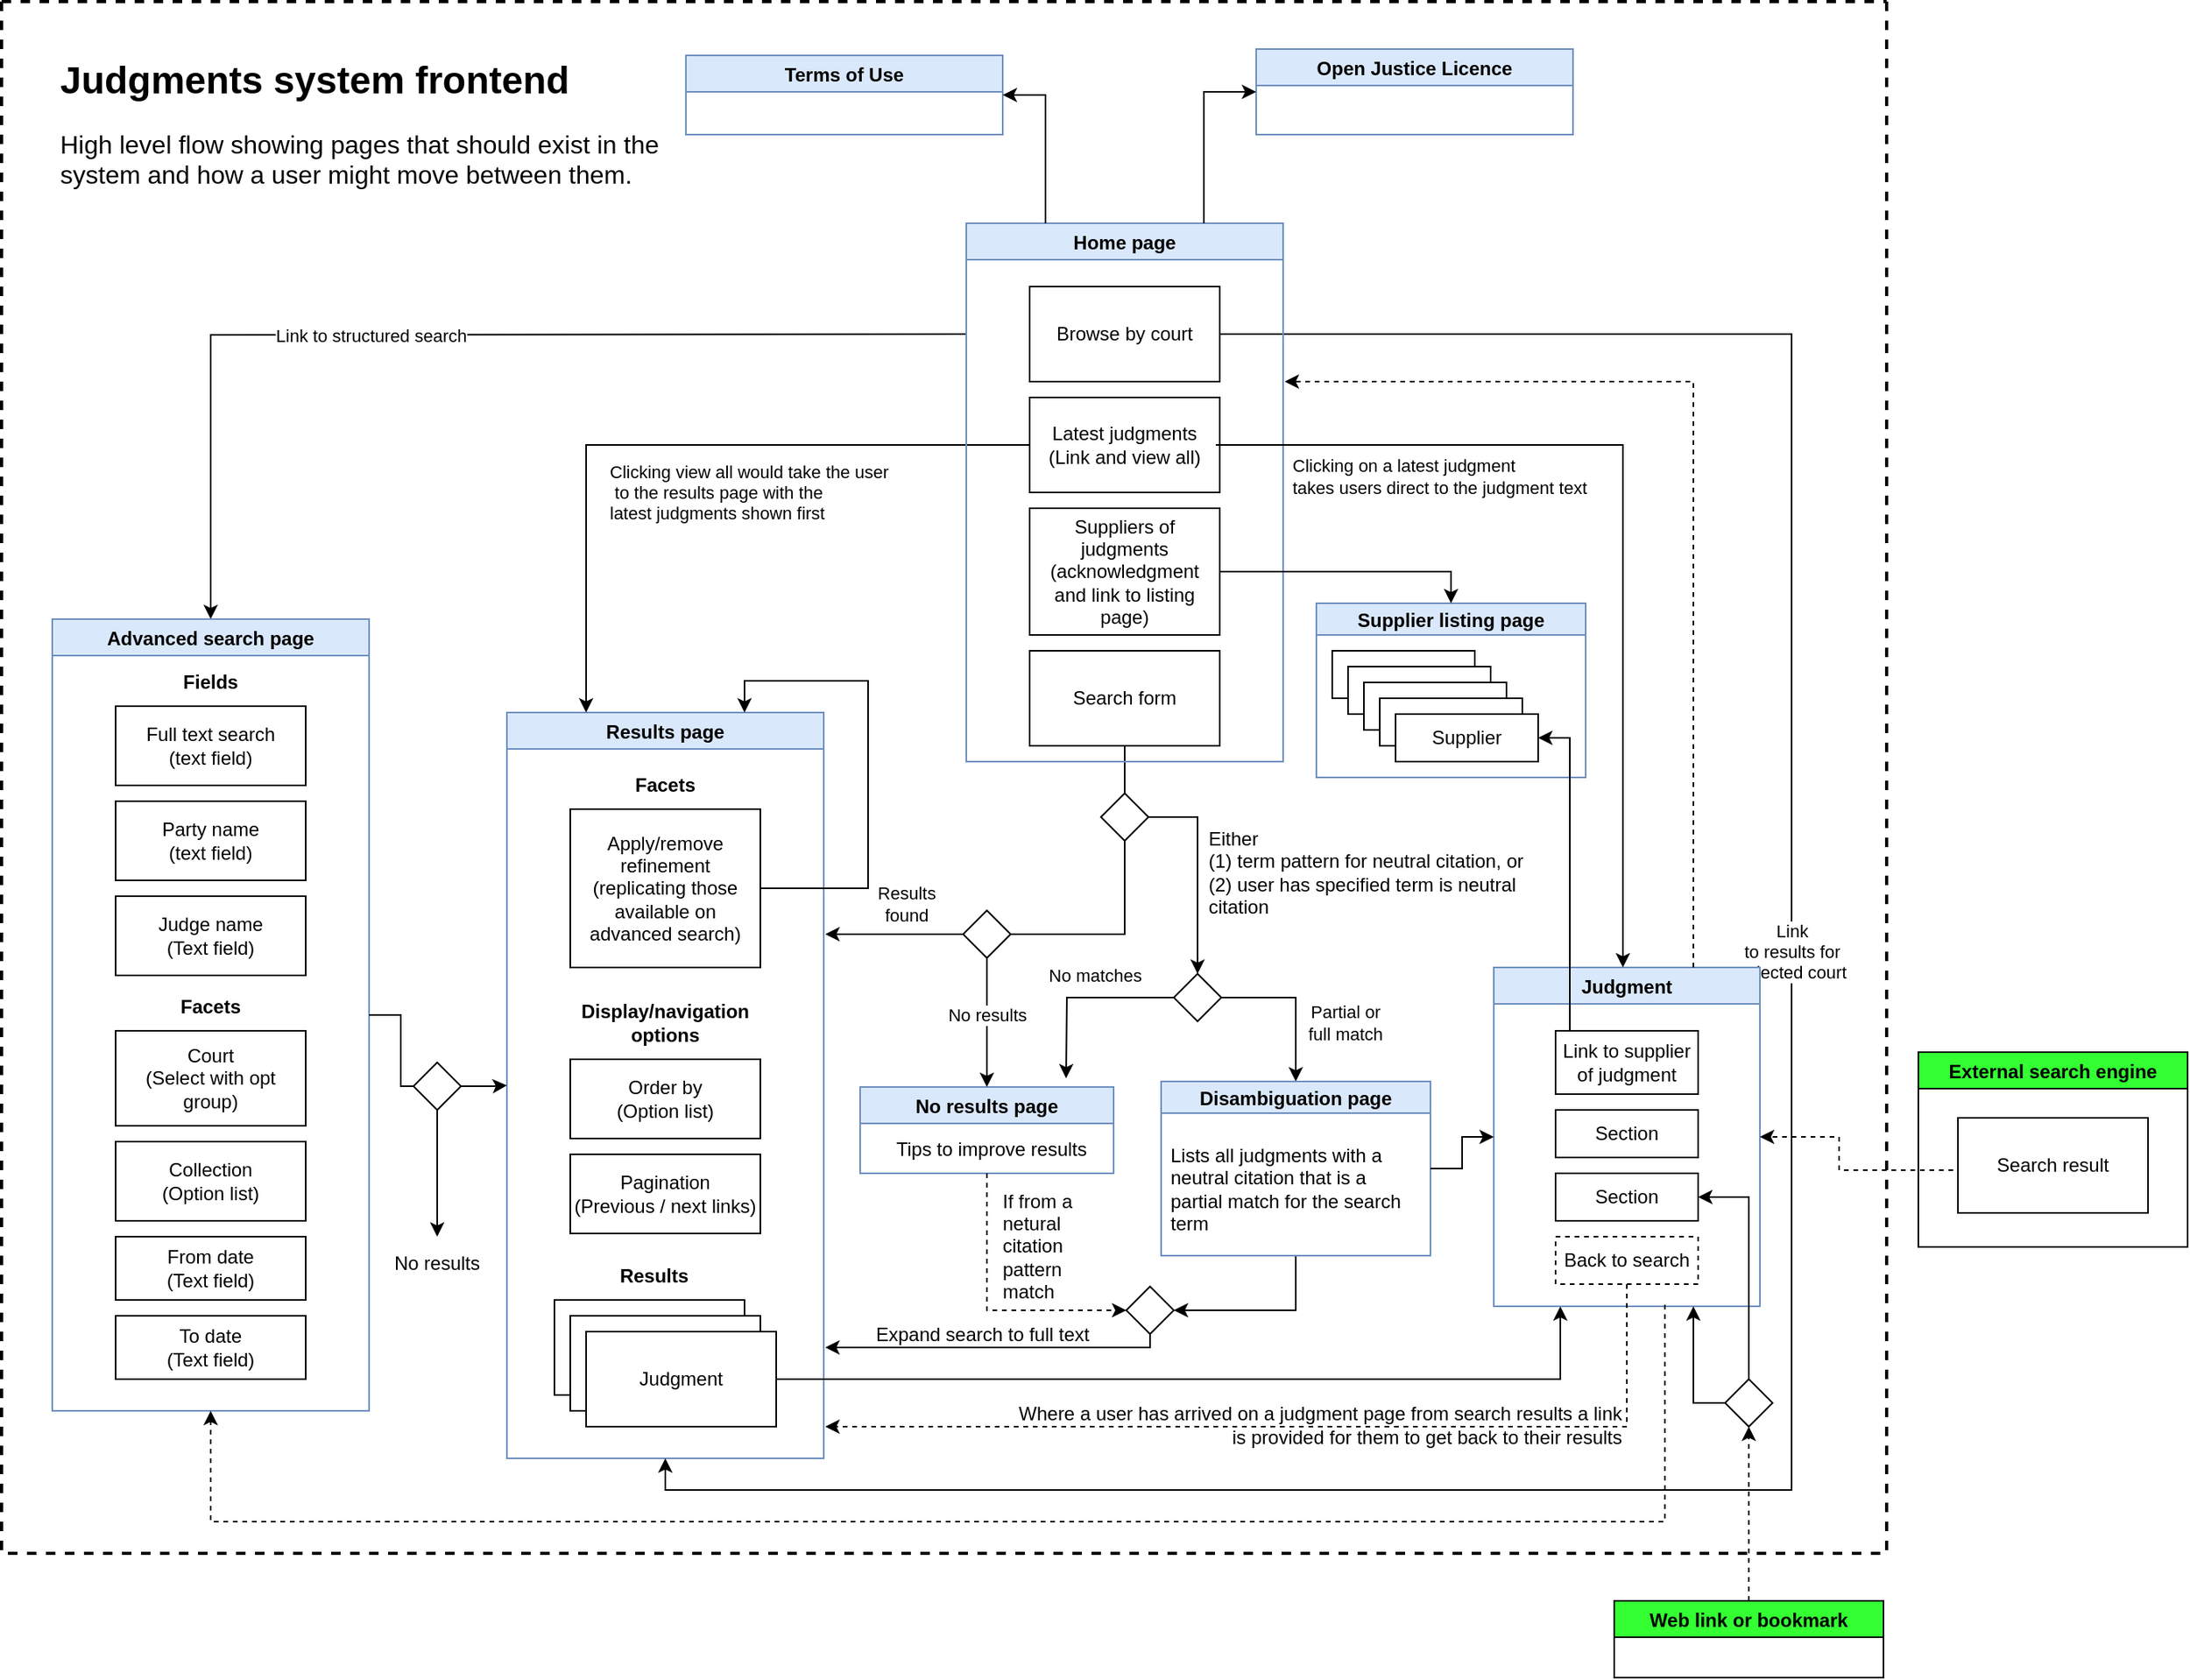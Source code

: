<mxfile version="16.2.7" type="device"><diagram id="aehEUoyDCe3ED6YWcdNQ" name="Page-1"><mxGraphModel dx="936" dy="621" grid="1" gridSize="10" guides="1" tooltips="1" connect="1" arrows="1" fold="1" page="1" pageScale="1" pageWidth="1654" pageHeight="1169" math="0" shadow="0"><root><mxCell id="0"/><mxCell id="1" parent="0"/><mxCell id="Qa0ir41xzKFgF3uUKKp--13" value="" style="edgeStyle=orthogonalEdgeStyle;rounded=0;orthogonalLoop=1;jettySize=auto;html=1;entryX=0.5;entryY=0;entryDx=0;entryDy=0;" parent="1" target="Qa0ir41xzKFgF3uUKKp--8" edge="1"><mxGeometry relative="1" as="geometry"><mxPoint x="829" y="270" as="sourcePoint"/><mxPoint x="647" y="487" as="targetPoint"/></mxGeometry></mxCell><mxCell id="Qa0ir41xzKFgF3uUKKp--14" value="Link to structured search" style="edgeLabel;html=1;align=center;verticalAlign=middle;resizable=0;points=[];" parent="Qa0ir41xzKFgF3uUKKp--13" vertex="1" connectable="0"><mxGeometry x="-0.143" relative="1" as="geometry"><mxPoint x="-95" as="offset"/></mxGeometry></mxCell><mxCell id="Qa0ir41xzKFgF3uUKKp--4" value="" style="edgeStyle=orthogonalEdgeStyle;rounded=0;orthogonalLoop=1;jettySize=auto;html=1;startArrow=none;" parent="1" source="4KOAr0q3YAWXZfQVioGi-21" edge="1"><mxGeometry relative="1" as="geometry"><mxPoint x="740" y="649" as="targetPoint"/></mxGeometry></mxCell><mxCell id="4KOAr0q3YAWXZfQVioGi-23" value="Results &lt;br&gt;found" style="edgeLabel;html=1;align=center;verticalAlign=middle;resizable=0;points=[];" parent="Qa0ir41xzKFgF3uUKKp--4" vertex="1" connectable="0"><mxGeometry x="-0.291" relative="1" as="geometry"><mxPoint x="-5" y="-19" as="offset"/></mxGeometry></mxCell><mxCell id="Qa0ir41xzKFgF3uUKKp--5" value="Results page" style="swimlane;fillColor=#dae8fc;strokeColor=#6c8ebf;" parent="1" vertex="1"><mxGeometry x="539" y="509" width="200" height="471" as="geometry"/></mxCell><mxCell id="Qa0ir41xzKFgF3uUKKp--7" value="Apply/remove&lt;br&gt;refinement (replicating those available on advanced search)" style="rounded=0;whiteSpace=wrap;html=1;" parent="Qa0ir41xzKFgF3uUKKp--5" vertex="1"><mxGeometry x="40" y="61" width="120" height="100" as="geometry"/></mxCell><mxCell id="Qa0ir41xzKFgF3uUKKp--18" value="" style="edgeStyle=orthogonalEdgeStyle;rounded=0;orthogonalLoop=1;jettySize=auto;html=1;entryX=0.75;entryY=0;entryDx=0;entryDy=0;exitX=1;exitY=0.5;exitDx=0;exitDy=0;" parent="Qa0ir41xzKFgF3uUKKp--5" source="Qa0ir41xzKFgF3uUKKp--7" target="Qa0ir41xzKFgF3uUKKp--5" edge="1"><mxGeometry relative="1" as="geometry"><mxPoint x="-40" y="120" as="sourcePoint"/><mxPoint x="10" y="120" as="targetPoint"/><Array as="points"><mxPoint x="228" y="111"/><mxPoint x="228" y="-20"/><mxPoint x="150" y="-20"/></Array></mxGeometry></mxCell><mxCell id="OO2aiFHV-tACYqCfNg-y-6" value="&lt;b&gt;Facets&lt;/b&gt;" style="text;html=1;strokeColor=none;fillColor=none;align=center;verticalAlign=middle;whiteSpace=wrap;rounded=0;" parent="Qa0ir41xzKFgF3uUKKp--5" vertex="1"><mxGeometry x="70" y="31" width="60" height="30" as="geometry"/></mxCell><mxCell id="4KOAr0q3YAWXZfQVioGi-2" value="" style="group" parent="Qa0ir41xzKFgF3uUKKp--5" vertex="1" connectable="0"><mxGeometry x="40" y="181" width="120" height="148" as="geometry"/></mxCell><mxCell id="OO2aiFHV-tACYqCfNg-y-2" value="Order by&lt;br&gt;(Option list)" style="rounded=0;whiteSpace=wrap;html=1;" parent="4KOAr0q3YAWXZfQVioGi-2" vertex="1"><mxGeometry y="38" width="120" height="50" as="geometry"/></mxCell><mxCell id="OO2aiFHV-tACYqCfNg-y-5" value="Pagination&lt;br&gt;(Previous / next links)" style="rounded=0;whiteSpace=wrap;html=1;" parent="4KOAr0q3YAWXZfQVioGi-2" vertex="1"><mxGeometry y="98" width="120" height="50" as="geometry"/></mxCell><mxCell id="OO2aiFHV-tACYqCfNg-y-8" value="&lt;b&gt;Display/navigation options&lt;/b&gt;" style="text;html=1;strokeColor=none;fillColor=none;align=center;verticalAlign=middle;whiteSpace=wrap;rounded=0;" parent="4KOAr0q3YAWXZfQVioGi-2" vertex="1"><mxGeometry width="120" height="30" as="geometry"/></mxCell><mxCell id="4KOAr0q3YAWXZfQVioGi-1" value="" style="group" parent="Qa0ir41xzKFgF3uUKKp--5" vertex="1" connectable="0"><mxGeometry x="30" y="371" width="140" height="80" as="geometry"/></mxCell><mxCell id="Qa0ir41xzKFgF3uUKKp--6" value="Search result" style="rounded=0;whiteSpace=wrap;html=1;" parent="4KOAr0q3YAWXZfQVioGi-1" vertex="1"><mxGeometry width="120" height="60" as="geometry"/></mxCell><mxCell id="Qa0ir41xzKFgF3uUKKp--35" value="Search result" style="rounded=0;whiteSpace=wrap;html=1;" parent="4KOAr0q3YAWXZfQVioGi-1" vertex="1"><mxGeometry x="10" y="10" width="120" height="60" as="geometry"/></mxCell><mxCell id="Qa0ir41xzKFgF3uUKKp--36" value="Judgment" style="rounded=0;whiteSpace=wrap;html=1;" parent="4KOAr0q3YAWXZfQVioGi-1" vertex="1"><mxGeometry x="20" y="20" width="120" height="60" as="geometry"/></mxCell><mxCell id="OO2aiFHV-tACYqCfNg-y-7" value="&lt;b&gt;Results&lt;/b&gt;" style="text;html=1;strokeColor=none;fillColor=none;align=center;verticalAlign=middle;whiteSpace=wrap;rounded=0;" parent="Qa0ir41xzKFgF3uUKKp--5" vertex="1"><mxGeometry x="63" y="341" width="60" height="30" as="geometry"/></mxCell><mxCell id="X9CzBjyIh-wGhvpLRSlx-1" value="" style="edgeStyle=orthogonalEdgeStyle;rounded=0;orthogonalLoop=1;jettySize=auto;html=1;entryX=0;entryY=0.5;entryDx=0;entryDy=0;startArrow=none;" parent="1" source="fHP1PbavrV6UKDeHso9m-1" target="Qa0ir41xzKFgF3uUKKp--5" edge="1"><mxGeometry relative="1" as="geometry"><mxPoint x="479" y="674" as="targetPoint"/></mxGeometry></mxCell><mxCell id="Qa0ir41xzKFgF3uUKKp--8" value="Advanced search page" style="swimlane;fillColor=#dae8fc;strokeColor=#6c8ebf;" parent="1" vertex="1"><mxGeometry x="252" y="450" width="200" height="500" as="geometry"/></mxCell><mxCell id="Qa0ir41xzKFgF3uUKKp--9" value="Full text search &lt;br&gt;(text field)" style="rounded=0;whiteSpace=wrap;html=1;" parent="Qa0ir41xzKFgF3uUKKp--8" vertex="1"><mxGeometry x="40" y="55" width="120" height="50" as="geometry"/></mxCell><mxCell id="Qa0ir41xzKFgF3uUKKp--10" value="Party name &lt;br&gt;(text field)" style="rounded=0;whiteSpace=wrap;html=1;" parent="Qa0ir41xzKFgF3uUKKp--8" vertex="1"><mxGeometry x="40" y="115" width="120" height="50" as="geometry"/></mxCell><mxCell id="Qa0ir41xzKFgF3uUKKp--16" value="Collection&lt;br&gt;(Option list)" style="rounded=0;whiteSpace=wrap;html=1;" parent="Qa0ir41xzKFgF3uUKKp--8" vertex="1"><mxGeometry x="40" y="330" width="120" height="50" as="geometry"/></mxCell><mxCell id="Jsp5y8p3yF81pdxxzSbO-3" value="Court&lt;br&gt;(Select with opt group)" style="rounded=0;whiteSpace=wrap;html=1;" parent="Qa0ir41xzKFgF3uUKKp--8" vertex="1"><mxGeometry x="40" y="260" width="120" height="60" as="geometry"/></mxCell><mxCell id="Jsp5y8p3yF81pdxxzSbO-4" value="Judge name&lt;br&gt;(Text field)" style="rounded=0;whiteSpace=wrap;html=1;" parent="Qa0ir41xzKFgF3uUKKp--8" vertex="1"><mxGeometry x="40" y="175" width="120" height="50" as="geometry"/></mxCell><mxCell id="Jsp5y8p3yF81pdxxzSbO-5" value="From date&lt;br&gt;(Text field)" style="rounded=0;whiteSpace=wrap;html=1;" parent="Qa0ir41xzKFgF3uUKKp--8" vertex="1"><mxGeometry x="40" y="390" width="120" height="40" as="geometry"/></mxCell><mxCell id="Jsp5y8p3yF81pdxxzSbO-6" value="To date&lt;br&gt;(Text field)" style="rounded=0;whiteSpace=wrap;html=1;" parent="Qa0ir41xzKFgF3uUKKp--8" vertex="1"><mxGeometry x="40" y="440" width="120" height="40" as="geometry"/></mxCell><mxCell id="OO2aiFHV-tACYqCfNg-y-1" value="&lt;b&gt;Fields&lt;/b&gt;" style="text;html=1;strokeColor=none;fillColor=none;align=center;verticalAlign=middle;whiteSpace=wrap;rounded=0;" parent="Qa0ir41xzKFgF3uUKKp--8" vertex="1"><mxGeometry x="70" y="25" width="60" height="30" as="geometry"/></mxCell><mxCell id="OO2aiFHV-tACYqCfNg-y-3" value="&lt;b&gt;Facets&lt;/b&gt;" style="text;html=1;strokeColor=none;fillColor=none;align=center;verticalAlign=middle;whiteSpace=wrap;rounded=0;" parent="Qa0ir41xzKFgF3uUKKp--8" vertex="1"><mxGeometry x="70" y="230" width="60" height="30" as="geometry"/></mxCell><mxCell id="Qa0ir41xzKFgF3uUKKp--19" value="" style="edgeStyle=orthogonalEdgeStyle;rounded=0;orthogonalLoop=1;jettySize=auto;html=1;entryX=0.25;entryY=0;entryDx=0;entryDy=0;exitX=0;exitY=0.5;exitDx=0;exitDy=0;" parent="1" source="Qa0ir41xzKFgF3uUKKp--21" target="Qa0ir41xzKFgF3uUKKp--5" edge="1"><mxGeometry relative="1" as="geometry"><mxPoint x="797" y="432" as="sourcePoint"/><mxPoint x="472" y="617" as="targetPoint"/></mxGeometry></mxCell><mxCell id="Qa0ir41xzKFgF3uUKKp--40" value="Clicking view all would take the user&lt;br&gt;&amp;nbsp;to the results page with the &lt;br&gt;latest judgments shown first" style="edgeLabel;html=1;align=left;verticalAlign=middle;resizable=0;points=[];fontSize=11;" parent="Qa0ir41xzKFgF3uUKKp--19" vertex="1" connectable="0"><mxGeometry x="-0.272" y="-2" relative="1" as="geometry"><mxPoint x="-104" y="32" as="offset"/></mxGeometry></mxCell><mxCell id="Qa0ir41xzKFgF3uUKKp--37" value="" style="edgeStyle=orthogonalEdgeStyle;rounded=0;orthogonalLoop=1;jettySize=auto;html=1;entryX=0.5;entryY=1;entryDx=0;entryDy=0;exitX=1;exitY=0.5;exitDx=0;exitDy=0;" parent="1" source="kWl21Ww3-PtBhKSRPVms-1" target="Qa0ir41xzKFgF3uUKKp--5" edge="1"><mxGeometry relative="1" as="geometry"><mxPoint x="1029" y="270" as="sourcePoint"/><mxPoint x="1282" y="445" as="targetPoint"/><Array as="points"><mxPoint x="1350" y="270"/><mxPoint x="1350" y="1000"/><mxPoint x="639" y="1000"/></Array></mxGeometry></mxCell><mxCell id="Qa0ir41xzKFgF3uUKKp--38" value="Link &lt;br&gt;to results for &lt;br&gt;selected court" style="edgeLabel;html=1;align=center;verticalAlign=middle;resizable=0;points=[];" parent="Qa0ir41xzKFgF3uUKKp--37" vertex="1" connectable="0"><mxGeometry x="-0.143" relative="1" as="geometry"><mxPoint y="-30" as="offset"/></mxGeometry></mxCell><mxCell id="OO2aiFHV-tACYqCfNg-y-10" value="" style="edgeStyle=orthogonalEdgeStyle;rounded=0;orthogonalLoop=1;jettySize=auto;html=1;exitX=1;exitY=0.5;exitDx=0;exitDy=0;entryX=0.5;entryY=0;entryDx=0;entryDy=0;" parent="1" source="zrDOiHDuopmyjpYAE5Gi-1" target="4KOAr0q3YAWXZfQVioGi-14" edge="1"><mxGeometry relative="1" as="geometry"><mxPoint x="1159" y="679.5" as="targetPoint"/><Array as="points"><mxPoint x="975" y="575"/></Array><mxPoint x="901" y="642" as="sourcePoint"/></mxGeometry></mxCell><mxCell id="Qa0ir41xzKFgF3uUKKp--27" value="" style="edgeStyle=orthogonalEdgeStyle;rounded=0;orthogonalLoop=1;jettySize=auto;html=1;exitX=1;exitY=0.5;exitDx=0;exitDy=0;entryX=0.25;entryY=1;entryDx=0;entryDy=0;" parent="1" source="Qa0ir41xzKFgF3uUKKp--36" target="Qa0ir41xzKFgF3uUKKp--22" edge="1"><mxGeometry relative="1" as="geometry"><mxPoint x="1220" y="852" as="targetPoint"/><Array as="points"><mxPoint x="1204" y="930"/></Array></mxGeometry></mxCell><mxCell id="4KOAr0q3YAWXZfQVioGi-16" value="" style="edgeStyle=orthogonalEdgeStyle;rounded=0;orthogonalLoop=1;jettySize=auto;html=1;entryX=0.5;entryY=0;entryDx=0;entryDy=0;" parent="1" source="4KOAr0q3YAWXZfQVioGi-14" target="4KOAr0q3YAWXZfQVioGi-4" edge="1"><mxGeometry relative="1" as="geometry"><Array as="points"><mxPoint x="1037" y="689"/></Array></mxGeometry></mxCell><mxCell id="4KOAr0q3YAWXZfQVioGi-17" value="Partial or&lt;br&gt;full match" style="edgeLabel;html=1;align=center;verticalAlign=middle;resizable=0;points=[];" parent="4KOAr0q3YAWXZfQVioGi-16" vertex="1" connectable="0"><mxGeometry x="-0.116" y="2" relative="1" as="geometry"><mxPoint x="34" y="18" as="offset"/></mxGeometry></mxCell><mxCell id="4KOAr0q3YAWXZfQVioGi-19" value="" style="edgeStyle=orthogonalEdgeStyle;rounded=0;orthogonalLoop=1;jettySize=auto;html=1;" parent="1" source="4KOAr0q3YAWXZfQVioGi-14" edge="1"><mxGeometry relative="1" as="geometry"><mxPoint x="892" y="740" as="targetPoint"/></mxGeometry></mxCell><mxCell id="4KOAr0q3YAWXZfQVioGi-26" value="No matches" style="edgeLabel;html=1;align=center;verticalAlign=middle;resizable=0;points=[];" parent="4KOAr0q3YAWXZfQVioGi-19" vertex="1" connectable="0"><mxGeometry x="-0.205" y="-1" relative="1" as="geometry"><mxPoint x="-3" y="-13" as="offset"/></mxGeometry></mxCell><mxCell id="4KOAr0q3YAWXZfQVioGi-14" value="" style="rhombus;whiteSpace=wrap;html=1;" parent="1" vertex="1"><mxGeometry x="960" y="674" width="30" height="30" as="geometry"/></mxCell><mxCell id="4KOAr0q3YAWXZfQVioGi-20" value="No results page" style="swimlane;fillColor=#dae8fc;strokeColor=#6c8ebf;" parent="1" vertex="1"><mxGeometry x="762" y="745.5" width="160" height="54.5" as="geometry"/></mxCell><mxCell id="4KOAr0q3YAWXZfQVioGi-25" value="" style="edgeStyle=orthogonalEdgeStyle;rounded=0;orthogonalLoop=1;jettySize=auto;html=1;entryX=0.5;entryY=0;entryDx=0;entryDy=0;" parent="1" source="4KOAr0q3YAWXZfQVioGi-21" target="4KOAr0q3YAWXZfQVioGi-20" edge="1"><mxGeometry relative="1" as="geometry"><mxPoint x="797" y="555" as="targetPoint"/></mxGeometry></mxCell><mxCell id="4KOAr0q3YAWXZfQVioGi-27" value="No results" style="edgeLabel;html=1;align=center;verticalAlign=middle;resizable=0;points=[];" parent="4KOAr0q3YAWXZfQVioGi-25" vertex="1" connectable="0"><mxGeometry x="-0.129" relative="1" as="geometry"><mxPoint as="offset"/></mxGeometry></mxCell><mxCell id="4KOAr0q3YAWXZfQVioGi-21" value="" style="rhombus;whiteSpace=wrap;html=1;" parent="1" vertex="1"><mxGeometry x="827" y="634" width="30" height="30" as="geometry"/></mxCell><mxCell id="4KOAr0q3YAWXZfQVioGi-22" value="" style="edgeStyle=orthogonalEdgeStyle;rounded=0;orthogonalLoop=1;jettySize=auto;html=1;entryX=1;entryY=0.5;entryDx=0;entryDy=0;endArrow=none;exitX=0.5;exitY=1;exitDx=0;exitDy=0;" parent="1" source="OO2aiFHV-tACYqCfNg-y-9" target="4KOAr0q3YAWXZfQVioGi-21" edge="1"><mxGeometry relative="1" as="geometry"><mxPoint x="639" y="509.0" as="targetPoint"/><mxPoint x="929" y="625" as="sourcePoint"/></mxGeometry></mxCell><mxCell id="fHP1PbavrV6UKDeHso9m-6" value="" style="edgeStyle=orthogonalEdgeStyle;rounded=0;orthogonalLoop=1;jettySize=auto;html=1;" parent="1" source="fHP1PbavrV6UKDeHso9m-1" edge="1"><mxGeometry relative="1" as="geometry"><mxPoint x="495" y="840" as="targetPoint"/></mxGeometry></mxCell><mxCell id="fHP1PbavrV6UKDeHso9m-1" value="" style="rhombus;whiteSpace=wrap;html=1;" parent="1" vertex="1"><mxGeometry x="480" y="730" width="30" height="30" as="geometry"/></mxCell><mxCell id="fHP1PbavrV6UKDeHso9m-2" value="" style="edgeStyle=orthogonalEdgeStyle;rounded=0;orthogonalLoop=1;jettySize=auto;html=1;entryX=0;entryY=0.5;entryDx=0;entryDy=0;endArrow=none;" parent="1" source="Qa0ir41xzKFgF3uUKKp--8" target="fHP1PbavrV6UKDeHso9m-1" edge="1"><mxGeometry relative="1" as="geometry"><mxPoint x="539" y="744.5" as="targetPoint"/><mxPoint x="452" y="745" as="sourcePoint"/></mxGeometry></mxCell><mxCell id="fHP1PbavrV6UKDeHso9m-7" value="No results" style="text;html=1;strokeColor=none;fillColor=none;align=center;verticalAlign=middle;whiteSpace=wrap;rounded=0;" parent="1" vertex="1"><mxGeometry x="465" y="841.5" width="60" height="30" as="geometry"/></mxCell><mxCell id="zrDOiHDuopmyjpYAE5Gi-1" value="" style="rhombus;whiteSpace=wrap;html=1;" parent="1" vertex="1"><mxGeometry x="914" y="560" width="30" height="30" as="geometry"/></mxCell><mxCell id="zrDOiHDuopmyjpYAE5Gi-2" value="Either&lt;br&gt;(1) term&amp;nbsp;pattern for&amp;nbsp;neutral citation, or&lt;br&gt;(2) user has specified term is neutral citation" style="text;html=1;strokeColor=none;fillColor=none;align=left;verticalAlign=middle;whiteSpace=wrap;rounded=0;" parent="1" vertex="1"><mxGeometry x="980" y="560" width="210" height="100" as="geometry"/></mxCell><mxCell id="KSz_zbvJtqKyfwYVTtUD-1" value="" style="edgeStyle=orthogonalEdgeStyle;rounded=0;orthogonalLoop=1;jettySize=auto;html=1;exitX=0.5;exitY=1;exitDx=0;exitDy=0;entryX=0;entryY=0.5;entryDx=0;entryDy=0;dashed=1;" parent="1" source="4KOAr0q3YAWXZfQVioGi-20" target="KSz_zbvJtqKyfwYVTtUD-3" edge="1"><mxGeometry relative="1" as="geometry"><mxPoint x="1130" y="820" as="sourcePoint"/><mxPoint x="940" y="876" as="targetPoint"/></mxGeometry></mxCell><mxCell id="KSz_zbvJtqKyfwYVTtUD-2" value="" style="edgeStyle=orthogonalEdgeStyle;rounded=0;orthogonalLoop=1;jettySize=auto;html=1;exitX=0.5;exitY=1;exitDx=0;exitDy=0;entryX=1;entryY=0.5;entryDx=0;entryDy=0;" parent="1" source="4KOAr0q3YAWXZfQVioGi-4" target="KSz_zbvJtqKyfwYVTtUD-3" edge="1"><mxGeometry relative="1" as="geometry"><mxPoint x="852" y="865.5" as="sourcePoint"/><mxPoint x="950" y="886" as="targetPoint"/></mxGeometry></mxCell><mxCell id="KSz_zbvJtqKyfwYVTtUD-3" value="" style="rhombus;whiteSpace=wrap;html=1;" parent="1" vertex="1"><mxGeometry x="930" y="871.5" width="30" height="30" as="geometry"/></mxCell><mxCell id="KSz_zbvJtqKyfwYVTtUD-4" value="If from a netural citation pattern match" style="text;html=1;strokeColor=none;fillColor=none;align=left;verticalAlign=middle;whiteSpace=wrap;rounded=0;" parent="1" vertex="1"><mxGeometry x="850" y="831" width="56" height="30" as="geometry"/></mxCell><mxCell id="KSz_zbvJtqKyfwYVTtUD-7" value="" style="edgeStyle=orthogonalEdgeStyle;rounded=0;orthogonalLoop=1;jettySize=auto;html=1;exitX=0.5;exitY=1;exitDx=0;exitDy=0;" parent="1" source="KSz_zbvJtqKyfwYVTtUD-3" edge="1"><mxGeometry relative="1" as="geometry"><mxPoint x="1047" y="865.5" as="sourcePoint"/><mxPoint x="740" y="910" as="targetPoint"/><Array as="points"><mxPoint x="945" y="910"/></Array></mxGeometry></mxCell><mxCell id="KSz_zbvJtqKyfwYVTtUD-8" value="Expand search to full text" style="text;html=1;strokeColor=none;fillColor=none;align=left;verticalAlign=middle;whiteSpace=wrap;rounded=0;" parent="1" vertex="1"><mxGeometry x="770" y="887" width="137" height="30" as="geometry"/></mxCell><mxCell id="431RfuJMWr0SsAJ9tz7P-1" value="" style="swimlane;startSize=0;strokeWidth=2;dashed=1;" parent="1" vertex="1"><mxGeometry x="220" y="60" width="1190" height="980" as="geometry"/></mxCell><mxCell id="Qa0ir41xzKFgF3uUKKp--34" value="&lt;h1&gt;&lt;font style=&quot;font-size: 24px&quot;&gt;Judgments system frontend&lt;/font&gt;&lt;/h1&gt;&lt;p&gt;&lt;font size=&quot;3&quot;&gt;High level flow showing pages that should exist in the system and how a user might move between them.&lt;/font&gt;&lt;/p&gt;" style="text;html=1;strokeColor=none;fillColor=none;spacing=5;spacingTop=-20;whiteSpace=wrap;overflow=hidden;rounded=0;" parent="431RfuJMWr0SsAJ9tz7P-1" vertex="1"><mxGeometry x="32" y="30" width="400" height="120" as="geometry"/></mxCell><mxCell id="04Yewt961iVCtWimW03n-1" value="Terms of Use" style="swimlane;fillColor=#dae8fc;strokeColor=#6c8ebf;" parent="431RfuJMWr0SsAJ9tz7P-1" vertex="1"><mxGeometry x="432" y="34" width="200" height="50" as="geometry"/></mxCell><mxCell id="_y1bIVc1VrB3xeFawCgt-1" value="Open Justice Licence" style="swimlane;fillColor=#dae8fc;strokeColor=#6c8ebf;" parent="431RfuJMWr0SsAJ9tz7P-1" vertex="1"><mxGeometry x="792" y="30" width="200" height="54" as="geometry"/></mxCell><mxCell id="Qa0ir41xzKFgF3uUKKp--22" value="Judgment" style="swimlane;fillColor=#dae8fc;strokeColor=#6c8ebf;" parent="431RfuJMWr0SsAJ9tz7P-1" vertex="1"><mxGeometry x="942" y="610" width="168" height="214" as="geometry"/></mxCell><mxCell id="431RfuJMWr0SsAJ9tz7P-11" value="Section" style="rounded=0;whiteSpace=wrap;html=1;strokeWidth=1;fillColor=#FFFFFF;" parent="Qa0ir41xzKFgF3uUKKp--22" vertex="1"><mxGeometry x="39" y="90" width="90" height="30" as="geometry"/></mxCell><mxCell id="431RfuJMWr0SsAJ9tz7P-12" value="Section" style="rounded=0;whiteSpace=wrap;html=1;strokeWidth=1;fillColor=#FFFFFF;" parent="Qa0ir41xzKFgF3uUKKp--22" vertex="1"><mxGeometry x="39" y="130" width="90" height="30" as="geometry"/></mxCell><mxCell id="431RfuJMWr0SsAJ9tz7P-13" value="Back to search" style="rounded=0;whiteSpace=wrap;html=1;strokeWidth=1;fillColor=#FFFFFF;dashed=1;" parent="Qa0ir41xzKFgF3uUKKp--22" vertex="1"><mxGeometry x="39" y="170" width="90" height="30" as="geometry"/></mxCell><mxCell id="C3Susg1g4ZgrcT84NFj3-4" value="Link to supplier of judgment" style="rounded=0;whiteSpace=wrap;html=1;strokeWidth=1;fillColor=#FFFFFF;" parent="Qa0ir41xzKFgF3uUKKp--22" vertex="1"><mxGeometry x="39" y="40" width="90" height="40" as="geometry"/></mxCell><mxCell id="4KOAr0q3YAWXZfQVioGi-4" value="Disambiguation page" style="swimlane;fillColor=#dae8fc;strokeColor=#6c8ebf;startSize=20;" parent="431RfuJMWr0SsAJ9tz7P-1" vertex="1"><mxGeometry x="732" y="682" width="170" height="110" as="geometry"/></mxCell><mxCell id="4KOAr0q3YAWXZfQVioGi-5" value="Lists all judgments with a&lt;br&gt;neutral citation that is a&amp;nbsp;&lt;br&gt;partial match for the search&lt;br&gt;term" style="text;html=1;align=left;verticalAlign=middle;resizable=0;points=[];autosize=1;strokeColor=none;fillColor=none;" parent="4KOAr0q3YAWXZfQVioGi-4" vertex="1"><mxGeometry x="4" y="38" width="160" height="60" as="geometry"/></mxCell><mxCell id="4KOAr0q3YAWXZfQVioGi-12" value="" style="edgeStyle=orthogonalEdgeStyle;rounded=0;orthogonalLoop=1;jettySize=auto;html=1;entryX=0;entryY=0.5;entryDx=0;entryDy=0;exitX=1;exitY=0.5;exitDx=0;exitDy=0;" parent="431RfuJMWr0SsAJ9tz7P-1" source="4KOAr0q3YAWXZfQVioGi-4" target="Qa0ir41xzKFgF3uUKKp--22" edge="1"><mxGeometry relative="1" as="geometry"><mxPoint x="900" y="750" as="sourcePoint"/><mxPoint x="857" y="692.0" as="targetPoint"/></mxGeometry></mxCell><mxCell id="431RfuJMWr0SsAJ9tz7P-18" value="Tips to improve results" style="text;html=1;strokeColor=none;fillColor=none;align=center;verticalAlign=middle;whiteSpace=wrap;rounded=0;" parent="431RfuJMWr0SsAJ9tz7P-1" vertex="1"><mxGeometry x="560" y="710" width="130" height="30" as="geometry"/></mxCell><mxCell id="431RfuJMWr0SsAJ9tz7P-24" value="" style="rhombus;whiteSpace=wrap;html=1;" parent="431RfuJMWr0SsAJ9tz7P-1" vertex="1"><mxGeometry x="1088" y="870" width="30" height="30" as="geometry"/></mxCell><mxCell id="431RfuJMWr0SsAJ9tz7P-29" value="" style="edgeStyle=orthogonalEdgeStyle;rounded=0;orthogonalLoop=1;jettySize=auto;html=1;entryX=0.75;entryY=1;entryDx=0;entryDy=0;exitX=0;exitY=0.5;exitDx=0;exitDy=0;" parent="431RfuJMWr0SsAJ9tz7P-1" source="431RfuJMWr0SsAJ9tz7P-24" target="Qa0ir41xzKFgF3uUKKp--22" edge="1"><mxGeometry relative="1" as="geometry"><mxPoint x="1064" y="881.25" as="targetPoint"/></mxGeometry></mxCell><mxCell id="431RfuJMWr0SsAJ9tz7P-31" value="" style="edgeStyle=orthogonalEdgeStyle;rounded=0;orthogonalLoop=1;jettySize=auto;html=1;entryX=1;entryY=0.5;entryDx=0;entryDy=0;exitX=0.5;exitY=0;exitDx=0;exitDy=0;" parent="431RfuJMWr0SsAJ9tz7P-1" source="431RfuJMWr0SsAJ9tz7P-24" target="431RfuJMWr0SsAJ9tz7P-12" edge="1"><mxGeometry relative="1" as="geometry"><mxPoint x="1159" y="786.25" as="targetPoint"/><Array as="points"><mxPoint x="1103" y="755"/></Array></mxGeometry></mxCell><mxCell id="Qa0ir41xzKFgF3uUKKp--1" value="Home page" style="swimlane;fillColor=#dae8fc;strokeColor=#6c8ebf;" parent="431RfuJMWr0SsAJ9tz7P-1" vertex="1"><mxGeometry x="609" y="140" width="200" height="340" as="geometry"/></mxCell><mxCell id="Qa0ir41xzKFgF3uUKKp--21" value="Latest judgments (Link and view all)" style="rounded=0;whiteSpace=wrap;html=1;" parent="Qa0ir41xzKFgF3uUKKp--1" vertex="1"><mxGeometry x="40" y="110" width="120" height="60" as="geometry"/></mxCell><mxCell id="OO2aiFHV-tACYqCfNg-y-9" value="Search form" style="rounded=0;whiteSpace=wrap;html=1;" parent="Qa0ir41xzKFgF3uUKKp--1" vertex="1"><mxGeometry x="40" y="270" width="120" height="60" as="geometry"/></mxCell><mxCell id="kWl21Ww3-PtBhKSRPVms-1" value="Browse by court" style="rounded=0;whiteSpace=wrap;html=1;" parent="Qa0ir41xzKFgF3uUKKp--1" vertex="1"><mxGeometry x="40" y="40" width="120" height="60" as="geometry"/></mxCell><mxCell id="C3Susg1g4ZgrcT84NFj3-1" value="Suppliers of judgments (acknowledgment &lt;br&gt;and link to listing page)" style="rounded=0;whiteSpace=wrap;html=1;" parent="Qa0ir41xzKFgF3uUKKp--1" vertex="1"><mxGeometry x="40" y="180" width="120" height="80" as="geometry"/></mxCell><mxCell id="04Yewt961iVCtWimW03n-6" value="" style="edgeStyle=orthogonalEdgeStyle;rounded=0;orthogonalLoop=1;jettySize=auto;html=1;entryX=1;entryY=0.5;entryDx=0;entryDy=0;exitX=0.25;exitY=0;exitDx=0;exitDy=0;" parent="431RfuJMWr0SsAJ9tz7P-1" source="Qa0ir41xzKFgF3uUKKp--1" target="04Yewt961iVCtWimW03n-1" edge="1"><mxGeometry relative="1" as="geometry"/></mxCell><mxCell id="_y1bIVc1VrB3xeFawCgt-3" style="edgeStyle=orthogonalEdgeStyle;rounded=0;orthogonalLoop=1;jettySize=auto;html=1;entryX=0;entryY=0.5;entryDx=0;entryDy=0;exitX=0.75;exitY=0;exitDx=0;exitDy=0;" parent="431RfuJMWr0SsAJ9tz7P-1" source="Qa0ir41xzKFgF3uUKKp--1" target="_y1bIVc1VrB3xeFawCgt-1" edge="1"><mxGeometry relative="1" as="geometry"><mxPoint x="762" y="180" as="targetPoint"/><mxPoint x="682" y="210" as="sourcePoint"/></mxGeometry></mxCell><mxCell id="C3Susg1g4ZgrcT84NFj3-2" value="Supplier listing page" style="swimlane;fillColor=#dae8fc;strokeColor=#6c8ebf;startSize=20;" parent="431RfuJMWr0SsAJ9tz7P-1" vertex="1"><mxGeometry x="830" y="380" width="170" height="110" as="geometry"/></mxCell><mxCell id="C3Susg1g4ZgrcT84NFj3-5" value="Supplier" style="rounded=0;whiteSpace=wrap;html=1;strokeWidth=1;fillColor=#FFFFFF;" parent="C3Susg1g4ZgrcT84NFj3-2" vertex="1"><mxGeometry x="10" y="30" width="90" height="30" as="geometry"/></mxCell><mxCell id="C3Susg1g4ZgrcT84NFj3-10" value="" style="edgeStyle=orthogonalEdgeStyle;rounded=0;orthogonalLoop=1;jettySize=auto;html=1;exitX=1;exitY=0.5;exitDx=0;exitDy=0;entryX=0.5;entryY=0;entryDx=0;entryDy=0;" parent="431RfuJMWr0SsAJ9tz7P-1" source="C3Susg1g4ZgrcT84NFj3-1" target="C3Susg1g4ZgrcT84NFj3-2" edge="1"><mxGeometry relative="1" as="geometry"><mxPoint x="840" y="480" as="sourcePoint"/><mxPoint x="830" y="360" as="targetPoint"/><Array as="points"><mxPoint x="915" y="360"/></Array></mxGeometry></mxCell><mxCell id="zrDOiHDuopmyjpYAE5Gi-3" value="" style="edgeStyle=orthogonalEdgeStyle;rounded=0;orthogonalLoop=1;jettySize=auto;html=1;exitX=1;exitY=0.5;exitDx=0;exitDy=0;entryX=0.5;entryY=0;entryDx=0;entryDy=0;" parent="431RfuJMWr0SsAJ9tz7P-1" edge="1"><mxGeometry relative="1" as="geometry"><mxPoint x="766.5" y="280" as="sourcePoint"/><mxPoint x="1023.5" y="610" as="targetPoint"/><Array as="points"><mxPoint x="1023.5" y="280"/></Array></mxGeometry></mxCell><mxCell id="zrDOiHDuopmyjpYAE5Gi-4" value="Clicking on a latest judgment &lt;br&gt;takes users direct to the judgment text" style="edgeLabel;html=1;align=left;verticalAlign=middle;resizable=0;points=[];fontSize=11;" parent="zrDOiHDuopmyjpYAE5Gi-3" vertex="1" connectable="0"><mxGeometry x="-0.272" y="-2" relative="1" as="geometry"><mxPoint x="-167" y="18" as="offset"/></mxGeometry></mxCell><mxCell id="pweMenVBd9zFQCtnjf4H-4" value="Where a user has arrived on a judgment page from search results a link is provided for them to get back to their results" style="text;html=1;strokeColor=none;fillColor=none;align=right;verticalAlign=middle;whiteSpace=wrap;rounded=0;" vertex="1" parent="431RfuJMWr0SsAJ9tz7P-1"><mxGeometry x="640" y="884" width="385" height="30" as="geometry"/></mxCell><mxCell id="431RfuJMWr0SsAJ9tz7P-4" value="External search engine" style="swimlane;strokeWidth=1;fillColor=#33FF33;" parent="1" vertex="1"><mxGeometry x="1430" y="723.5" width="170" height="123" as="geometry"/></mxCell><mxCell id="431RfuJMWr0SsAJ9tz7P-15" value="Search result" style="rounded=0;whiteSpace=wrap;html=1;" parent="431RfuJMWr0SsAJ9tz7P-4" vertex="1"><mxGeometry x="25" y="41.5" width="120" height="60" as="geometry"/></mxCell><mxCell id="431RfuJMWr0SsAJ9tz7P-6" value="" style="edgeStyle=orthogonalEdgeStyle;rounded=0;orthogonalLoop=1;jettySize=auto;html=1;entryX=1;entryY=0.5;entryDx=0;entryDy=0;exitX=0;exitY=0.5;exitDx=0;exitDy=0;dashed=1;" parent="1" source="431RfuJMWr0SsAJ9tz7P-15" target="Qa0ir41xzKFgF3uUKKp--22" edge="1"><mxGeometry relative="1" as="geometry"><Array as="points"><mxPoint x="1455" y="798"/><mxPoint x="1380" y="798"/></Array><mxPoint x="1000" y="699" as="sourcePoint"/><mxPoint x="1047" y="755.5" as="targetPoint"/></mxGeometry></mxCell><mxCell id="431RfuJMWr0SsAJ9tz7P-27" value="" style="edgeStyle=orthogonalEdgeStyle;rounded=0;orthogonalLoop=1;jettySize=auto;html=1;dashed=1;" parent="1" source="431RfuJMWr0SsAJ9tz7P-19" target="431RfuJMWr0SsAJ9tz7P-24" edge="1"><mxGeometry relative="1" as="geometry"/></mxCell><mxCell id="431RfuJMWr0SsAJ9tz7P-19" value="Web link or bookmark" style="swimlane;strokeWidth=1;fillColor=#33FF33;" parent="1" vertex="1"><mxGeometry x="1238" y="1070" width="170" height="48.5" as="geometry"/></mxCell><mxCell id="431RfuJMWr0SsAJ9tz7P-32" value="" style="edgeStyle=orthogonalEdgeStyle;rounded=0;orthogonalLoop=1;jettySize=auto;html=1;exitX=0.75;exitY=0;exitDx=0;exitDy=0;dashed=1;" parent="1" source="Qa0ir41xzKFgF3uUKKp--22" edge="1"><mxGeometry relative="1" as="geometry"><mxPoint x="999" y="395" as="sourcePoint"/><mxPoint x="1030" y="300" as="targetPoint"/><Array as="points"><mxPoint x="1288" y="300"/><mxPoint x="1030" y="300"/></Array></mxGeometry></mxCell><mxCell id="431RfuJMWr0SsAJ9tz7P-33" value="&lt;br&gt;" style="edgeLabel;html=1;align=center;verticalAlign=middle;resizable=0;points=[];fontSize=11;" parent="431RfuJMWr0SsAJ9tz7P-32" vertex="1" connectable="0"><mxGeometry x="-0.272" y="-2" relative="1" as="geometry"><mxPoint y="37" as="offset"/></mxGeometry></mxCell><mxCell id="431RfuJMWr0SsAJ9tz7P-34" value="" style="edgeStyle=orthogonalEdgeStyle;rounded=0;orthogonalLoop=1;jettySize=auto;html=1;entryX=0.5;entryY=1;entryDx=0;entryDy=0;dashed=1;" parent="1" target="Qa0ir41xzKFgF3uUKKp--8" edge="1"><mxGeometry relative="1" as="geometry"><mxPoint x="1270" y="883" as="sourcePoint"/><mxPoint x="740" y="963" as="targetPoint"/><Array as="points"><mxPoint x="1270" y="1020"/><mxPoint x="352" y="1020"/></Array></mxGeometry></mxCell><mxCell id="431RfuJMWr0SsAJ9tz7P-35" value="&lt;br&gt;" style="edgeLabel;html=1;align=center;verticalAlign=middle;resizable=0;points=[];fontSize=11;" parent="431RfuJMWr0SsAJ9tz7P-34" vertex="1" connectable="0"><mxGeometry x="-0.272" y="-2" relative="1" as="geometry"><mxPoint y="37" as="offset"/></mxGeometry></mxCell><mxCell id="C3Susg1g4ZgrcT84NFj3-6" value="Supplier" style="rounded=0;whiteSpace=wrap;html=1;strokeWidth=1;fillColor=#FFFFFF;" parent="1" vertex="1"><mxGeometry x="1070" y="480" width="90" height="30" as="geometry"/></mxCell><mxCell id="C3Susg1g4ZgrcT84NFj3-7" value="Supplier" style="rounded=0;whiteSpace=wrap;html=1;strokeWidth=1;fillColor=#FFFFFF;" parent="1" vertex="1"><mxGeometry x="1080" y="490" width="90" height="30" as="geometry"/></mxCell><mxCell id="C3Susg1g4ZgrcT84NFj3-8" value="Supplier" style="rounded=0;whiteSpace=wrap;html=1;strokeWidth=1;fillColor=#FFFFFF;" parent="1" vertex="1"><mxGeometry x="1090" y="500" width="90" height="30" as="geometry"/></mxCell><mxCell id="C3Susg1g4ZgrcT84NFj3-9" value="Supplier" style="rounded=0;whiteSpace=wrap;html=1;strokeWidth=1;fillColor=#FFFFFF;" parent="1" vertex="1"><mxGeometry x="1100" y="510" width="90" height="30" as="geometry"/></mxCell><mxCell id="C3Susg1g4ZgrcT84NFj3-12" value="" style="edgeStyle=orthogonalEdgeStyle;rounded=0;orthogonalLoop=1;jettySize=auto;html=1;entryX=1;entryY=0.5;entryDx=0;entryDy=0;" parent="1" source="C3Susg1g4ZgrcT84NFj3-4" target="C3Susg1g4ZgrcT84NFj3-9" edge="1"><mxGeometry relative="1" as="geometry"><mxPoint x="1246" y="630" as="targetPoint"/><Array as="points"><mxPoint x="1210" y="525"/></Array></mxGeometry></mxCell><mxCell id="pweMenVBd9zFQCtnjf4H-3" value="" style="edgeStyle=orthogonalEdgeStyle;rounded=0;orthogonalLoop=1;jettySize=auto;html=1;exitX=0.5;exitY=1;exitDx=0;exitDy=0;dashed=1;align=right;" edge="1" parent="1" source="431RfuJMWr0SsAJ9tz7P-13"><mxGeometry relative="1" as="geometry"><mxPoint x="740" y="960" as="targetPoint"/><mxPoint x="1318" y="955" as="sourcePoint"/><Array as="points"><mxPoint x="1246" y="960"/></Array></mxGeometry></mxCell></root></mxGraphModel></diagram></mxfile>